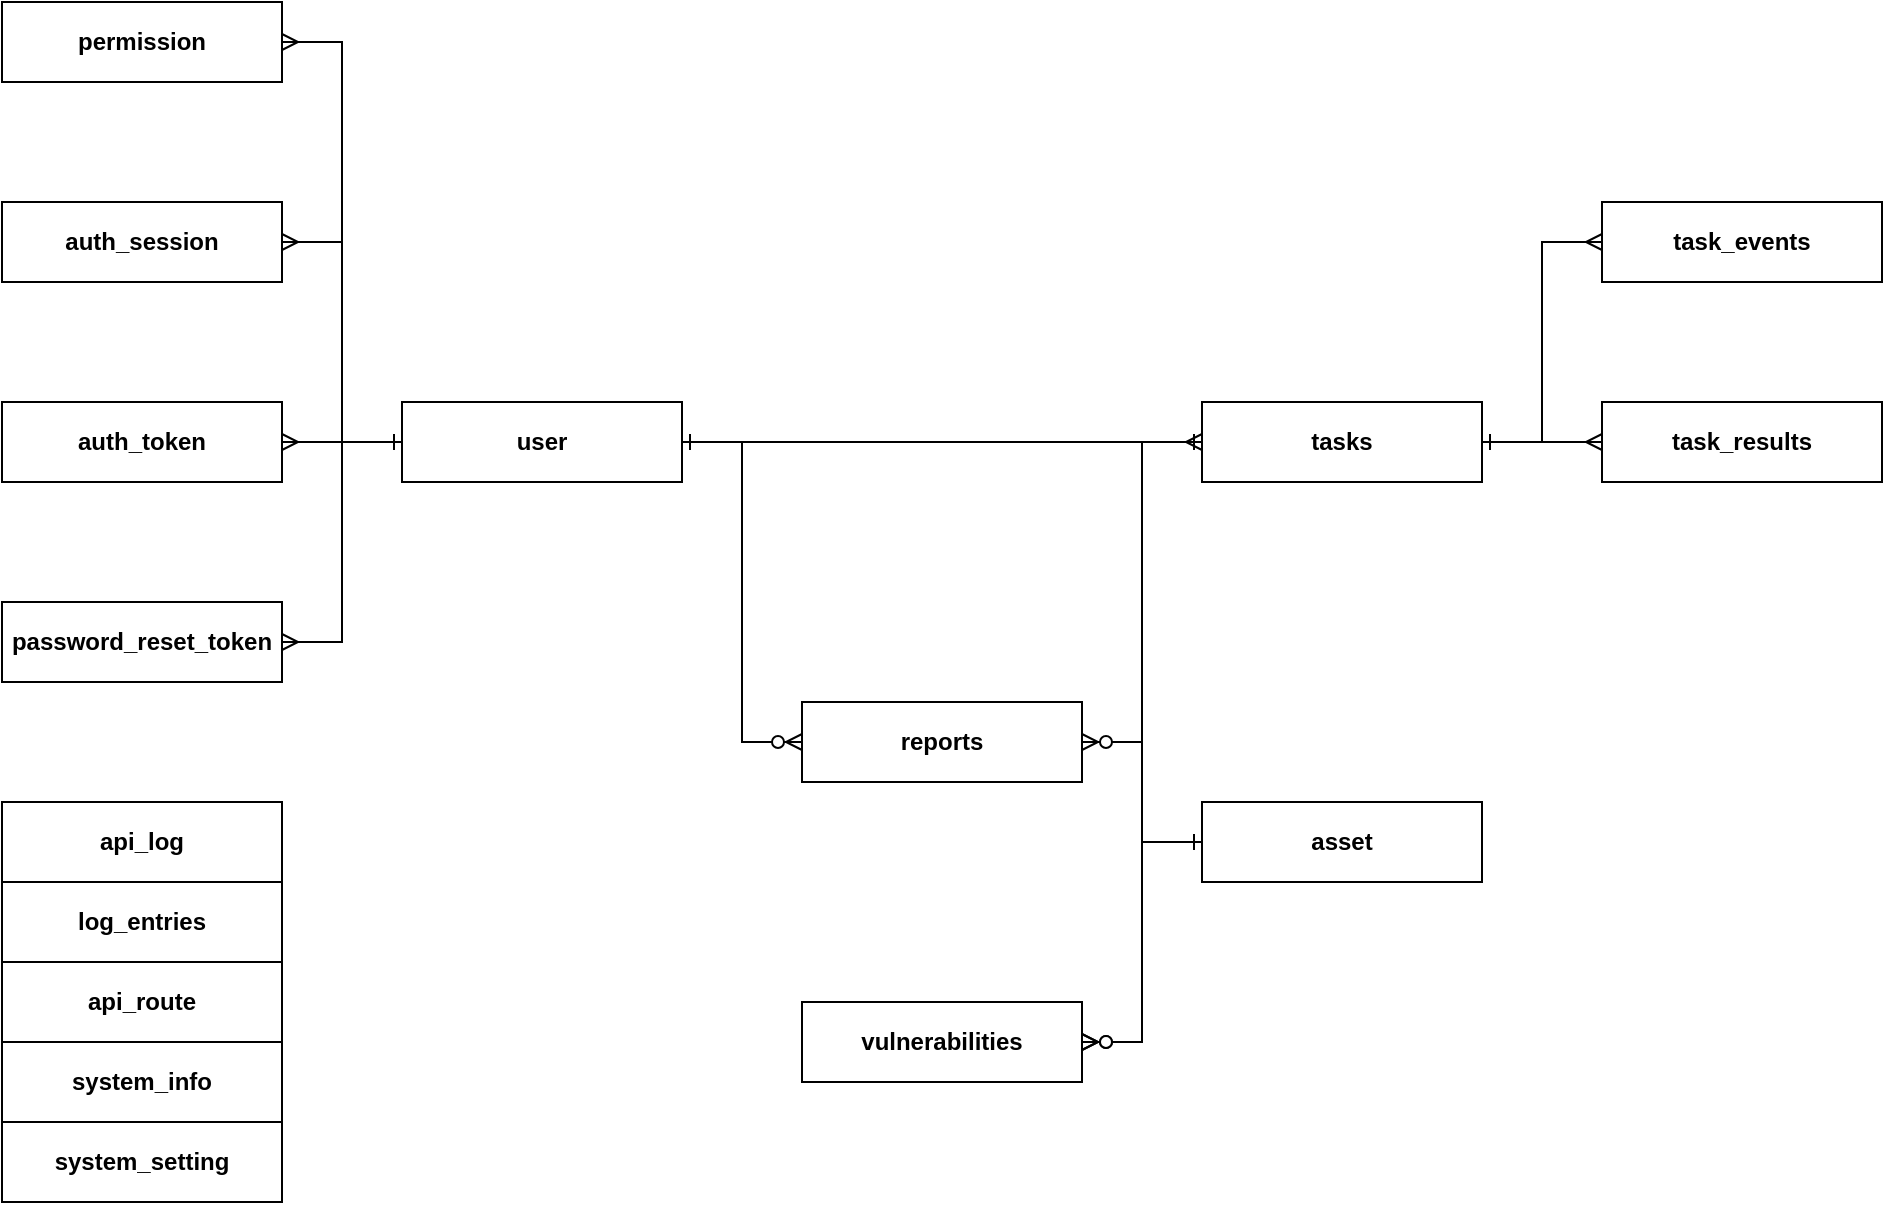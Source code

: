 <mxfile version="27.0.6">
  <diagram name="第 1 页" id="L-UnlQLtfA0MQZYuiVTC">
    <mxGraphModel dx="1401" dy="779" grid="1" gridSize="10" guides="1" tooltips="1" connect="1" arrows="1" fold="1" page="1" pageScale="1" pageWidth="827" pageHeight="1169" math="0" shadow="0">
      <root>
        <mxCell id="0" />
        <mxCell id="1" parent="0" />
        <mxCell id="INGkIQuQriuc8tQzmi60-1" value="user" style="rounded=0;whiteSpace=wrap;html=1;fontStyle=1;align=center;verticalAlign=middle;labelBackgroundColor=none;" parent="1" vertex="1">
          <mxGeometry x="390" y="290" width="140" height="40" as="geometry" />
        </mxCell>
        <mxCell id="INGkIQuQriuc8tQzmi60-2" value="tasks" style="rounded=0;whiteSpace=wrap;html=1;fontStyle=1;align=center;verticalAlign=middle;labelBackgroundColor=none;" parent="1" vertex="1">
          <mxGeometry x="790" y="290" width="140" height="40" as="geometry" />
        </mxCell>
        <mxCell id="INGkIQuQriuc8tQzmi60-3" value="asset" style="rounded=0;whiteSpace=wrap;html=1;fontStyle=1;align=center;verticalAlign=middle;labelBackgroundColor=none;" parent="1" vertex="1">
          <mxGeometry x="790" y="490" width="140" height="40" as="geometry" />
        </mxCell>
        <mxCell id="INGkIQuQriuc8tQzmi60-4" value="reports" style="rounded=0;whiteSpace=wrap;html=1;fontStyle=1;align=center;verticalAlign=middle;labelBackgroundColor=none;" parent="1" vertex="1">
          <mxGeometry x="590" y="440" width="140" height="40" as="geometry" />
        </mxCell>
        <mxCell id="INGkIQuQriuc8tQzmi60-5" value="vulnerabilities" style="rounded=0;whiteSpace=wrap;html=1;fontStyle=1;align=center;verticalAlign=middle;labelBackgroundColor=none;" parent="1" vertex="1">
          <mxGeometry x="590" y="590" width="140" height="40" as="geometry" />
        </mxCell>
        <mxCell id="INGkIQuQriuc8tQzmi60-6" value="auth_session" style="rounded=0;whiteSpace=wrap;html=1;fontStyle=1;align=center;verticalAlign=middle;labelBackgroundColor=none;" parent="1" vertex="1">
          <mxGeometry x="190" y="190" width="140" height="40" as="geometry" />
        </mxCell>
        <mxCell id="INGkIQuQriuc8tQzmi60-7" value="auth_token" style="rounded=0;whiteSpace=wrap;html=1;fontStyle=1;align=center;verticalAlign=middle;labelBackgroundColor=none;" parent="1" vertex="1">
          <mxGeometry x="190" y="290" width="140" height="40" as="geometry" />
        </mxCell>
        <mxCell id="INGkIQuQriuc8tQzmi60-8" value="password_reset_token" style="rounded=0;whiteSpace=wrap;html=1;fontStyle=1;align=center;verticalAlign=middle;labelBackgroundColor=none;" parent="1" vertex="1">
          <mxGeometry x="190" y="390" width="140" height="40" as="geometry" />
        </mxCell>
        <mxCell id="INGkIQuQriuc8tQzmi60-9" value="task_events" style="rounded=0;whiteSpace=wrap;html=1;fontStyle=1;align=center;verticalAlign=middle;labelBackgroundColor=none;" parent="1" vertex="1">
          <mxGeometry x="990" y="190" width="140" height="40" as="geometry" />
        </mxCell>
        <mxCell id="INGkIQuQriuc8tQzmi60-10" value="task_results" style="rounded=0;whiteSpace=wrap;html=1;fontStyle=1;align=center;verticalAlign=middle;labelBackgroundColor=none;" parent="1" vertex="1">
          <mxGeometry x="990" y="290" width="140" height="40" as="geometry" />
        </mxCell>
        <mxCell id="INGkIQuQriuc8tQzmi60-11" value="api_log" style="rounded=0;whiteSpace=wrap;html=1;fontStyle=1;align=center;verticalAlign=middle;labelBackgroundColor=none;" parent="1" vertex="1">
          <mxGeometry x="190" y="490" width="140" height="40" as="geometry" />
        </mxCell>
        <mxCell id="INGkIQuQriuc8tQzmi60-12" value="api_route" style="rounded=0;whiteSpace=wrap;html=1;fontStyle=1;align=center;verticalAlign=middle;labelBackgroundColor=none;" parent="1" vertex="1">
          <mxGeometry x="190" y="570" width="140" height="40" as="geometry" />
        </mxCell>
        <mxCell id="INGkIQuQriuc8tQzmi60-13" value="log_entries" style="rounded=0;whiteSpace=wrap;html=1;fontStyle=1;align=center;verticalAlign=middle;labelBackgroundColor=none;" parent="1" vertex="1">
          <mxGeometry x="190" y="530" width="140" height="40" as="geometry" />
        </mxCell>
        <mxCell id="INGkIQuQriuc8tQzmi60-14" value="permission" style="rounded=0;whiteSpace=wrap;html=1;fontStyle=1;align=center;verticalAlign=middle;labelBackgroundColor=none;" parent="1" vertex="1">
          <mxGeometry x="190" y="90" width="140" height="40" as="geometry" />
        </mxCell>
        <mxCell id="INGkIQuQriuc8tQzmi60-15" value="system_info" style="rounded=0;whiteSpace=wrap;html=1;fontStyle=1;align=center;verticalAlign=middle;labelBackgroundColor=none;" parent="1" vertex="1">
          <mxGeometry x="190" y="610" width="140" height="40" as="geometry" />
        </mxCell>
        <mxCell id="INGkIQuQriuc8tQzmi60-16" value="system_setting" style="rounded=0;whiteSpace=wrap;html=1;fontStyle=1;align=center;verticalAlign=middle;labelBackgroundColor=none;" parent="1" vertex="1">
          <mxGeometry x="190" y="650" width="140" height="40" as="geometry" />
        </mxCell>
        <mxCell id="INGkIQuQriuc8tQzmi60-17" style="edgeStyle=entityRelationEdgeStyle;html=1;rounded=0;startArrow=ERmany;endArrow=ERone;labelBackgroundColor=none;fontColor=default;" parent="1" source="INGkIQuQriuc8tQzmi60-6" target="INGkIQuQriuc8tQzmi60-1" edge="1">
          <mxGeometry relative="1" as="geometry" />
        </mxCell>
        <mxCell id="INGkIQuQriuc8tQzmi60-18" style="edgeStyle=entityRelationEdgeStyle;html=1;rounded=0;startArrow=ERmany;endArrow=ERone;labelBackgroundColor=none;fontColor=default;" parent="1" source="INGkIQuQriuc8tQzmi60-7" target="INGkIQuQriuc8tQzmi60-1" edge="1">
          <mxGeometry relative="1" as="geometry" />
        </mxCell>
        <mxCell id="INGkIQuQriuc8tQzmi60-19" style="edgeStyle=entityRelationEdgeStyle;html=1;rounded=0;startArrow=ERmany;endArrow=ERone;labelBackgroundColor=none;fontColor=default;" parent="1" source="INGkIQuQriuc8tQzmi60-8" target="INGkIQuQriuc8tQzmi60-1" edge="1">
          <mxGeometry relative="1" as="geometry" />
        </mxCell>
        <mxCell id="INGkIQuQriuc8tQzmi60-20" style="edgeStyle=entityRelationEdgeStyle;html=1;rounded=0;startArrow=ERmany;endArrow=ERone;labelBackgroundColor=none;fontColor=default;" parent="1" source="INGkIQuQriuc8tQzmi60-2" target="INGkIQuQriuc8tQzmi60-1" edge="1">
          <mxGeometry relative="1" as="geometry" />
        </mxCell>
        <mxCell id="INGkIQuQriuc8tQzmi60-21" style="edgeStyle=entityRelationEdgeStyle;html=1;rounded=0;startArrow=ERzeroToMany;endArrow=ERone;labelBackgroundColor=none;fontColor=default;" parent="1" source="INGkIQuQriuc8tQzmi60-4" target="INGkIQuQriuc8tQzmi60-1" edge="1">
          <mxGeometry relative="1" as="geometry" />
        </mxCell>
        <mxCell id="INGkIQuQriuc8tQzmi60-22" style="edgeStyle=entityRelationEdgeStyle;html=1;rounded=0;startArrow=ERmany;endArrow=ERone;labelBackgroundColor=none;fontColor=default;" parent="1" source="INGkIQuQriuc8tQzmi60-9" target="INGkIQuQriuc8tQzmi60-2" edge="1">
          <mxGeometry relative="1" as="geometry" />
        </mxCell>
        <mxCell id="INGkIQuQriuc8tQzmi60-23" style="edgeStyle=entityRelationEdgeStyle;html=1;rounded=0;startArrow=ERmany;endArrow=ERone;labelBackgroundColor=none;fontColor=default;" parent="1" source="INGkIQuQriuc8tQzmi60-10" target="INGkIQuQriuc8tQzmi60-2" edge="1">
          <mxGeometry relative="1" as="geometry" />
        </mxCell>
        <mxCell id="INGkIQuQriuc8tQzmi60-24" style="edgeStyle=entityRelationEdgeStyle;html=1;rounded=0;startArrow=ERzeroToMany;endArrow=ERone;labelBackgroundColor=none;fontColor=default;" parent="1" source="INGkIQuQriuc8tQzmi60-4" target="INGkIQuQriuc8tQzmi60-2" edge="1">
          <mxGeometry relative="1" as="geometry" />
        </mxCell>
        <mxCell id="INGkIQuQriuc8tQzmi60-25" style="edgeStyle=entityRelationEdgeStyle;html=1;rounded=0;startArrow=ERzeroToMany;endArrow=ERone;labelBackgroundColor=none;fontColor=default;" parent="1" source="INGkIQuQriuc8tQzmi60-5" target="INGkIQuQriuc8tQzmi60-2" edge="1">
          <mxGeometry relative="1" as="geometry" />
        </mxCell>
        <mxCell id="INGkIQuQriuc8tQzmi60-26" style="edgeStyle=entityRelationEdgeStyle;html=1;rounded=0;startArrow=ERzeroToMany;endArrow=ERone;labelBackgroundColor=none;fontColor=default;" parent="1" source="INGkIQuQriuc8tQzmi60-5" target="INGkIQuQriuc8tQzmi60-3" edge="1">
          <mxGeometry relative="1" as="geometry" />
        </mxCell>
        <mxCell id="INGkIQuQriuc8tQzmi60-27" style="edgeStyle=entityRelationEdgeStyle;html=1;rounded=0;startArrow=ERmany;endArrow=ERone;exitX=1;exitY=0.5;exitDx=0;exitDy=0;labelBackgroundColor=none;fontColor=default;" parent="1" source="INGkIQuQriuc8tQzmi60-14" edge="1">
          <mxGeometry relative="1" as="geometry">
            <mxPoint x="350" y="140" as="sourcePoint" />
            <mxPoint x="390" y="310" as="targetPoint" />
            <Array as="points">
              <mxPoint x="360" y="210" />
              <mxPoint x="360" y="200" />
              <mxPoint x="360" y="210" />
            </Array>
          </mxGeometry>
        </mxCell>
      </root>
    </mxGraphModel>
  </diagram>
</mxfile>
